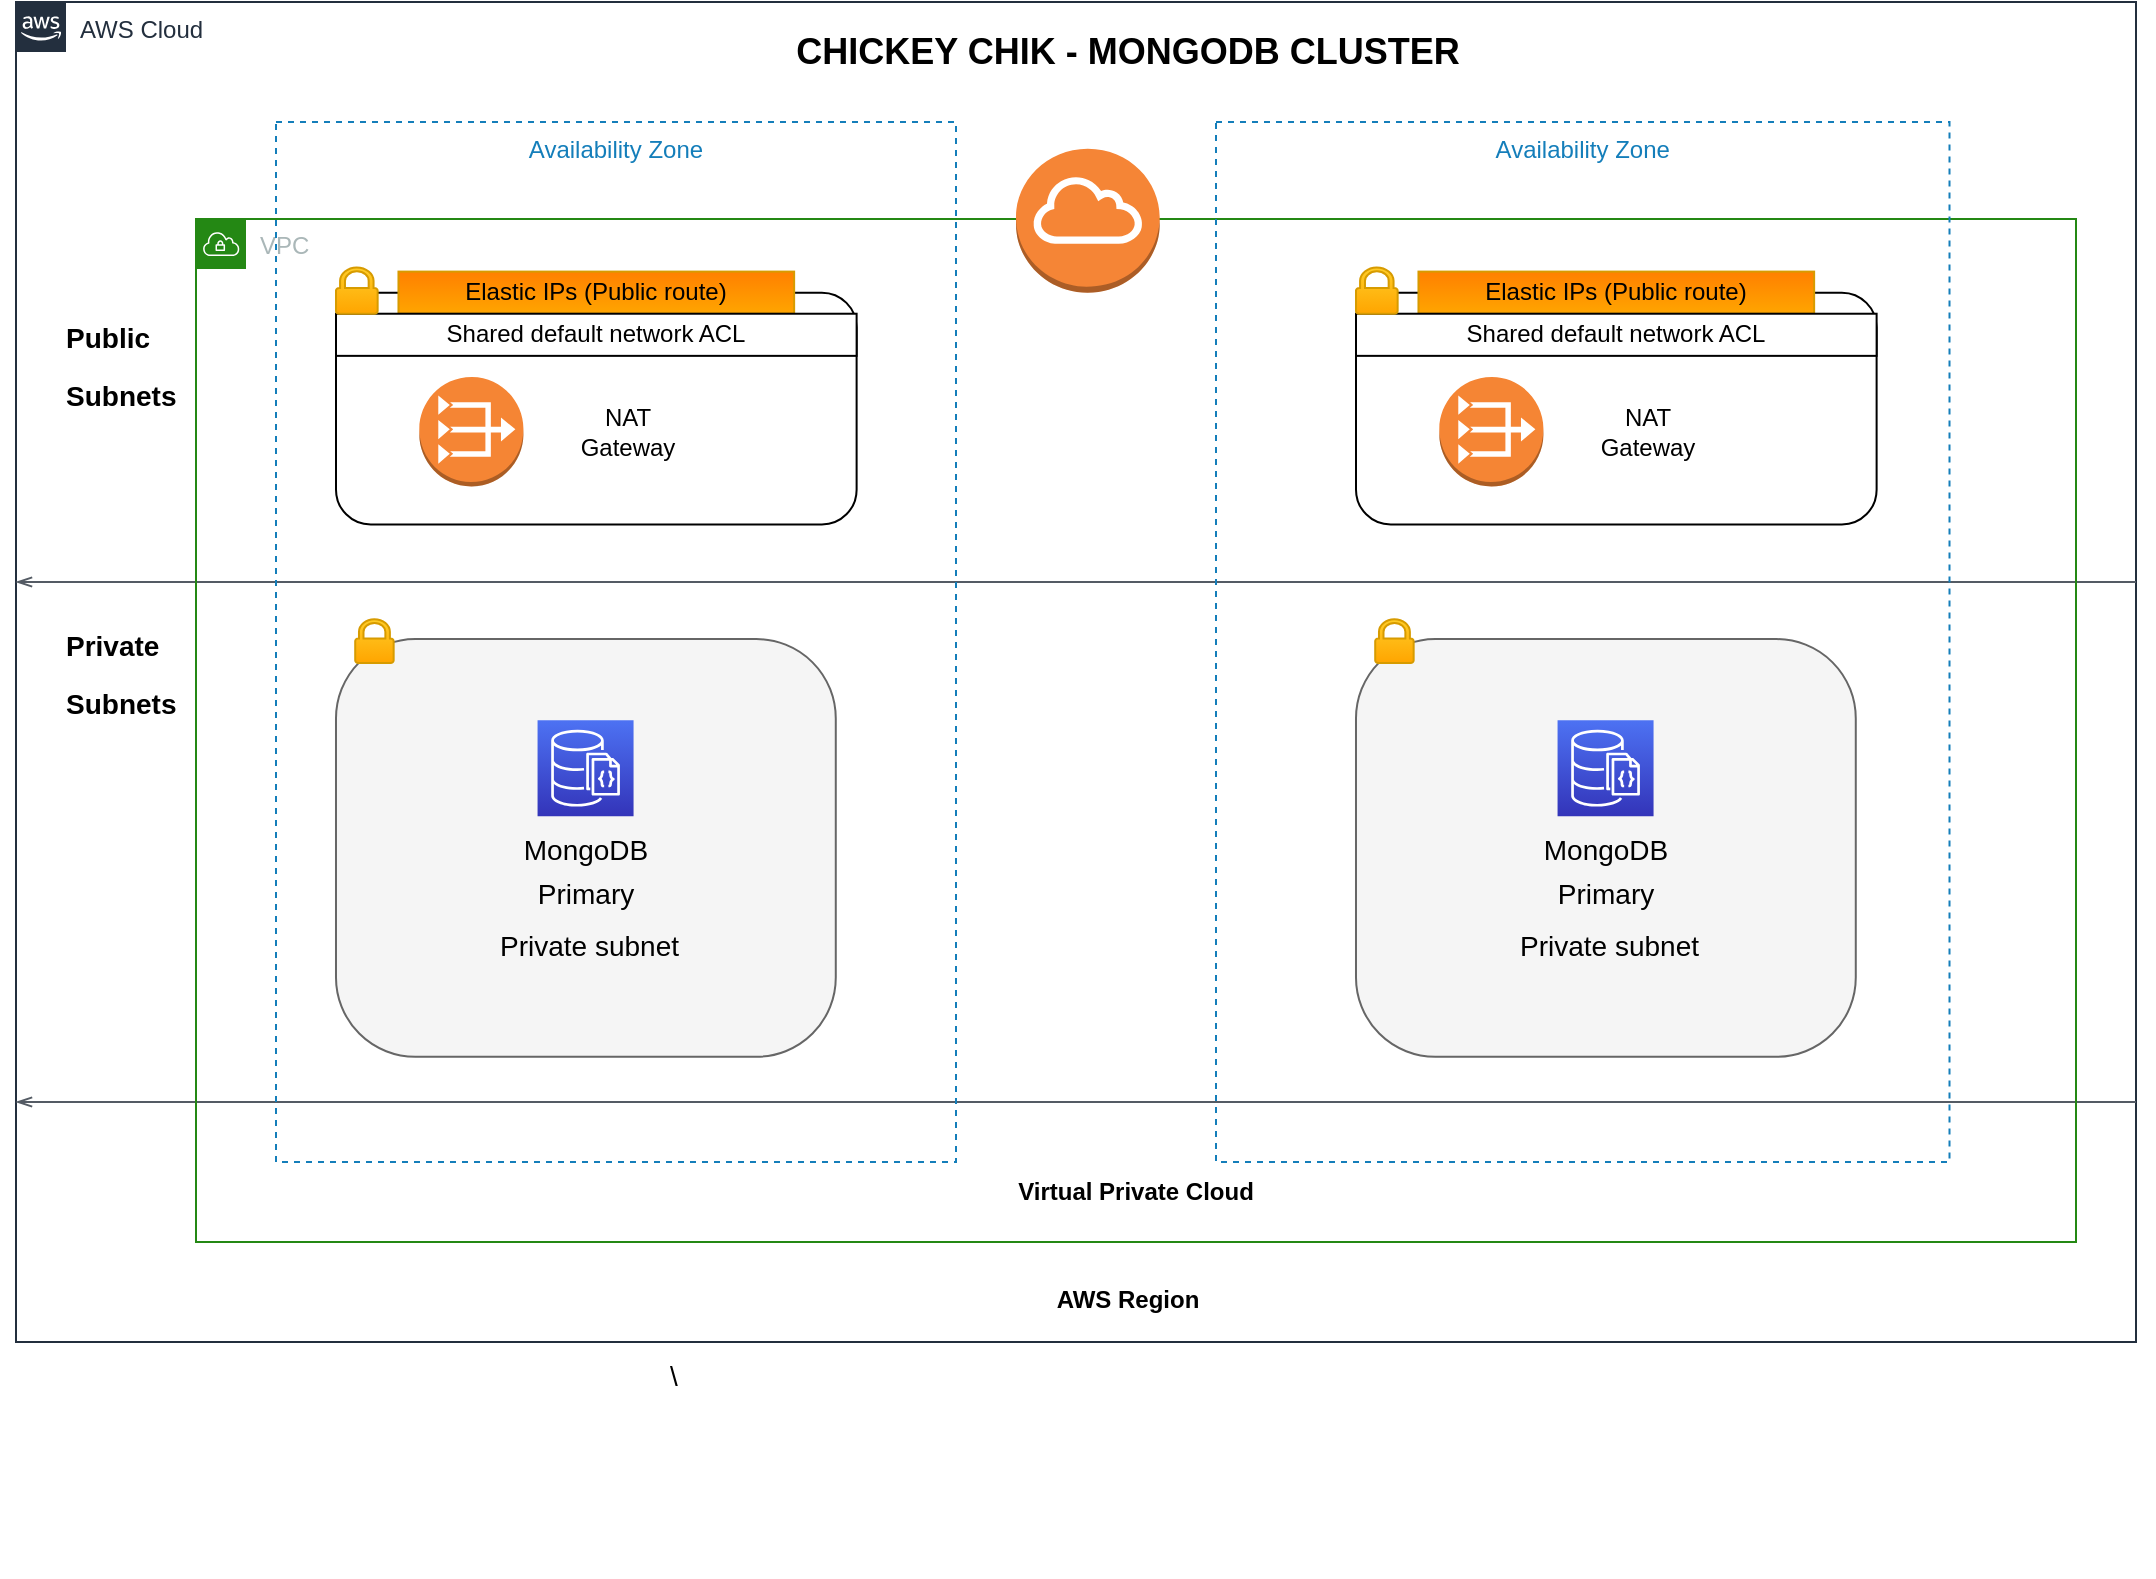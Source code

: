 <mxfile version="20.2.2" type="github" pages="2">
  <diagram id="Ht1M8jgEwFfnCIfOTk4-" name="MongoDB Setup">
    <mxGraphModel dx="1298" dy="1636" grid="1" gridSize="10" guides="1" tooltips="1" connect="1" arrows="1" fold="1" page="1" pageScale="1" pageWidth="1169" pageHeight="827" math="0" shadow="0">
      <root>
        <mxCell id="0" />
        <mxCell id="1" parent="0" />
        <mxCell id="2NcvbdjM0_KqXBe06KlP-1" value="AWS Cloud" style="points=[[0,0],[0.25,0],[0.5,0],[0.75,0],[1,0],[1,0.25],[1,0.5],[1,0.75],[1,1],[0.75,1],[0.5,1],[0.25,1],[0,1],[0,0.75],[0,0.5],[0,0.25]];outlineConnect=0;gradientColor=none;html=1;whiteSpace=wrap;fontSize=12;fontStyle=0;container=1;pointerEvents=0;collapsible=0;recursiveResize=0;shape=mxgraph.aws4.group;grIcon=mxgraph.aws4.group_aws_cloud_alt;strokeColor=#232F3E;fillColor=none;verticalAlign=top;align=left;spacingLeft=30;fontColor=#232F3E;dashed=0;" parent="1" vertex="1">
          <mxGeometry x="100" y="-130" width="1060" height="670" as="geometry" />
        </mxCell>
        <mxCell id="2NcvbdjM0_KqXBe06KlP-2" value="" style="edgeStyle=orthogonalEdgeStyle;html=1;endArrow=none;elbow=vertical;startArrow=openThin;startFill=0;strokeColor=#545B64;rounded=0;" parent="2NcvbdjM0_KqXBe06KlP-1" edge="1">
          <mxGeometry width="100" relative="1" as="geometry">
            <mxPoint x="-0.005" y="550" as="sourcePoint" />
            <mxPoint x="1060" y="550" as="targetPoint" />
          </mxGeometry>
        </mxCell>
        <mxCell id="2NcvbdjM0_KqXBe06KlP-3" value="" style="edgeStyle=orthogonalEdgeStyle;html=1;endArrow=none;elbow=vertical;startArrow=openThin;startFill=0;strokeColor=#545B64;rounded=0;" parent="2NcvbdjM0_KqXBe06KlP-1" edge="1">
          <mxGeometry width="100" relative="1" as="geometry">
            <mxPoint x="-0.005" y="290" as="sourcePoint" />
            <mxPoint x="1060" y="290" as="targetPoint" />
          </mxGeometry>
        </mxCell>
        <mxCell id="2NcvbdjM0_KqXBe06KlP-5" value="&lt;h1&gt;&lt;font style=&quot;font-size: 14px&quot;&gt;Private Subnets&lt;/font&gt;&lt;/h1&gt;" style="text;html=1;strokeColor=none;fillColor=none;spacing=5;spacingTop=-20;whiteSpace=wrap;overflow=hidden;rounded=0;container=0;" parent="2NcvbdjM0_KqXBe06KlP-1" vertex="1">
          <mxGeometry x="20" y="299.15" width="80" height="110" as="geometry" />
        </mxCell>
        <mxCell id="2NcvbdjM0_KqXBe06KlP-7" value="&lt;b&gt;AWS Region&lt;/b&gt;" style="text;html=1;strokeColor=none;fillColor=none;align=center;verticalAlign=middle;whiteSpace=wrap;rounded=0;container=0;" parent="2NcvbdjM0_KqXBe06KlP-1" vertex="1">
          <mxGeometry x="515.92" y="634.17" width="80" height="30" as="geometry" />
        </mxCell>
        <mxCell id="2NcvbdjM0_KqXBe06KlP-8" value="&lt;font style=&quot;font-size: 18px&quot;&gt;&lt;b&gt;CHICKEY CHIK - MONGODB CLUSTER&lt;/b&gt;&lt;/font&gt;" style="text;html=1;strokeColor=none;fillColor=none;align=center;verticalAlign=middle;whiteSpace=wrap;rounded=0;" parent="2NcvbdjM0_KqXBe06KlP-1" vertex="1">
          <mxGeometry x="307.87" y="10" width="496.11" height="30" as="geometry" />
        </mxCell>
        <mxCell id="2NcvbdjM0_KqXBe06KlP-9" value="VPC" style="points=[[0,0],[0.25,0],[0.5,0],[0.75,0],[1,0],[1,0.25],[1,0.5],[1,0.75],[1,1],[0.75,1],[0.5,1],[0.25,1],[0,1],[0,0.75],[0,0.5],[0,0.25]];outlineConnect=0;gradientColor=none;html=1;whiteSpace=wrap;fontSize=12;fontStyle=0;container=0;pointerEvents=0;collapsible=0;recursiveResize=0;shape=mxgraph.aws4.group;grIcon=mxgraph.aws4.group_vpc;strokeColor=#248814;fillColor=none;verticalAlign=top;align=left;spacingLeft=30;fontColor=#AAB7B8;dashed=0;" parent="2NcvbdjM0_KqXBe06KlP-1" vertex="1">
          <mxGeometry x="90" y="108.47" width="940" height="511.53" as="geometry" />
        </mxCell>
        <mxCell id="2NcvbdjM0_KqXBe06KlP-13" value="" style="outlineConnect=0;dashed=0;verticalLabelPosition=bottom;verticalAlign=top;align=center;html=1;shape=mxgraph.aws3.internet_gateway;fillColor=#F58536;gradientColor=none;" parent="2NcvbdjM0_KqXBe06KlP-1" vertex="1">
          <mxGeometry x="499.999" y="73.33" width="71.845" height="72" as="geometry" />
        </mxCell>
        <mxCell id="2NcvbdjM0_KqXBe06KlP-14" value="&lt;b&gt;Virtual Private Cloud&lt;/b&gt;" style="text;html=1;strokeColor=none;fillColor=none;align=center;verticalAlign=middle;whiteSpace=wrap;rounded=0;container=0;" parent="2NcvbdjM0_KqXBe06KlP-1" vertex="1">
          <mxGeometry x="490.0" y="580" width="140" height="30" as="geometry" />
        </mxCell>
        <mxCell id="2NcvbdjM0_KqXBe06KlP-21" value="&lt;h1&gt;&lt;span style=&quot;font-size: 14px ; font-weight: 400&quot;&gt;\&lt;/span&gt;&lt;/h1&gt;" style="text;html=1;strokeColor=none;fillColor=none;spacing=5;spacingTop=-20;whiteSpace=wrap;overflow=hidden;rounded=0;container=0;" parent="2NcvbdjM0_KqXBe06KlP-1" vertex="1">
          <mxGeometry x="322.483" y="664.168" width="182.617" height="122.984" as="geometry" />
        </mxCell>
        <mxCell id="mVLj2mq77aKaqiAphz4_-1" value="&lt;h1&gt;&lt;font style=&quot;font-size: 14px&quot;&gt;Public Subnets&lt;/font&gt;&lt;/h1&gt;" style="text;html=1;strokeColor=none;fillColor=none;spacing=5;spacingTop=-20;whiteSpace=wrap;overflow=hidden;rounded=0;container=0;" parent="2NcvbdjM0_KqXBe06KlP-1" vertex="1">
          <mxGeometry x="20" y="145.33" width="80" height="110" as="geometry" />
        </mxCell>
        <mxCell id="mVLj2mq77aKaqiAphz4_-2" value="" style="group" parent="2NcvbdjM0_KqXBe06KlP-1" vertex="1" connectable="0">
          <mxGeometry x="600" y="60" width="366.75" height="520" as="geometry" />
        </mxCell>
        <mxCell id="2NcvbdjM0_KqXBe06KlP-10" value="Availability Zone" style="fillColor=none;strokeColor=#147EBA;dashed=1;verticalAlign=top;fontStyle=0;fontColor=#147EBA;container=0;" parent="mVLj2mq77aKaqiAphz4_-2" vertex="1">
          <mxGeometry width="366.75" height="520" as="geometry" />
        </mxCell>
        <mxCell id="2NcvbdjM0_KqXBe06KlP-30" value="" style="group" parent="mVLj2mq77aKaqiAphz4_-2" vertex="1" connectable="0">
          <mxGeometry x="69.999" y="72.693" width="260.309" height="128.507" as="geometry" />
        </mxCell>
        <mxCell id="2NcvbdjM0_KqXBe06KlP-31" value="" style="rounded=1;whiteSpace=wrap;html=1;container=0;" parent="2NcvbdjM0_KqXBe06KlP-30" vertex="1">
          <mxGeometry y="12.64" width="260.309" height="115.867" as="geometry" />
        </mxCell>
        <mxCell id="2NcvbdjM0_KqXBe06KlP-32" value="Elastic IPs (Public route)" style="rounded=0;whiteSpace=wrap;html=1;fillColor=#FF8000;strokeColor=#d79b00;gradientColor=#ffa500;container=0;" parent="2NcvbdjM0_KqXBe06KlP-30" vertex="1">
          <mxGeometry x="31.237" y="2.107" width="197.835" height="21.067" as="geometry" />
        </mxCell>
        <mxCell id="2NcvbdjM0_KqXBe06KlP-33" value="Shared default network ACL" style="rounded=0;whiteSpace=wrap;html=1;container=0;" parent="2NcvbdjM0_KqXBe06KlP-30" vertex="1">
          <mxGeometry y="23.173" width="260.309" height="21.067" as="geometry" />
        </mxCell>
        <mxCell id="2NcvbdjM0_KqXBe06KlP-34" value="" style="outlineConnect=0;dashed=0;verticalLabelPosition=bottom;verticalAlign=top;align=center;html=1;shape=mxgraph.aws3.vpc_nat_gateway;fillColor=#F58534;gradientColor=none;container=0;" parent="2NcvbdjM0_KqXBe06KlP-30" vertex="1">
          <mxGeometry x="41.649" y="54.773" width="52.062" height="54.773" as="geometry" />
        </mxCell>
        <mxCell id="2NcvbdjM0_KqXBe06KlP-35" value="NAT Gateway" style="text;html=1;strokeColor=none;fillColor=none;align=center;verticalAlign=middle;whiteSpace=wrap;rounded=0;container=0;" parent="2NcvbdjM0_KqXBe06KlP-30" vertex="1">
          <mxGeometry x="114.536" y="66.36" width="62.474" height="31.6" as="geometry" />
        </mxCell>
        <mxCell id="2NcvbdjM0_KqXBe06KlP-36" value="" style="sketch=0;pointerEvents=1;shadow=0;dashed=0;html=1;strokeColor=#d79b00;labelPosition=center;verticalLabelPosition=bottom;verticalAlign=top;outlineConnect=0;align=center;shape=mxgraph.office.security.lock_protected;fillColor=#ffcd28;gradientColor=#ffa500;container=0;" parent="2NcvbdjM0_KqXBe06KlP-30" vertex="1">
          <mxGeometry width="20.825" height="23.173" as="geometry" />
        </mxCell>
        <mxCell id="2NcvbdjM0_KqXBe06KlP-48" value="" style="group" parent="mVLj2mq77aKaqiAphz4_-2" vertex="1" connectable="0">
          <mxGeometry x="69.996" y="248.6" width="249.897" height="218.8" as="geometry" />
        </mxCell>
        <mxCell id="2NcvbdjM0_KqXBe06KlP-49" value="" style="rounded=1;whiteSpace=wrap;html=1;fillColor=#f5f5f5;gradientColor=none;strokeColor=#666666;arcSize=19;container=0;" parent="2NcvbdjM0_KqXBe06KlP-48" vertex="1">
          <mxGeometry y="9.945" width="249.897" height="208.855" as="geometry" />
        </mxCell>
        <mxCell id="2NcvbdjM0_KqXBe06KlP-50" value="&lt;h1&gt;&lt;span style=&quot;font-weight: normal&quot;&gt;&lt;font style=&quot;font-size: 14px&quot;&gt;Private subnet&lt;/font&gt;&lt;/span&gt;&lt;/h1&gt;" style="text;html=1;strokeColor=none;fillColor=none;spacing=5;spacingTop=-20;whiteSpace=wrap;overflow=hidden;rounded=0;container=0;" parent="2NcvbdjM0_KqXBe06KlP-48" vertex="1">
          <mxGeometry x="76.794" y="140.51" width="106.73" height="37.72" as="geometry" />
        </mxCell>
        <mxCell id="2NcvbdjM0_KqXBe06KlP-51" value="" style="sketch=0;pointerEvents=1;shadow=0;dashed=0;html=1;strokeColor=#d79b00;labelPosition=center;verticalLabelPosition=bottom;verticalAlign=top;outlineConnect=0;align=center;shape=mxgraph.office.security.lock_protected;fillColor=#ffcd28;gradientColor=#ffa500;container=0;" parent="2NcvbdjM0_KqXBe06KlP-48" vertex="1">
          <mxGeometry x="9.611" width="19.223" height="21.88" as="geometry" />
        </mxCell>
        <mxCell id="2NcvbdjM0_KqXBe06KlP-52" value="" style="sketch=0;points=[[0,0,0],[0.25,0,0],[0.5,0,0],[0.75,0,0],[1,0,0],[0,1,0],[0.25,1,0],[0.5,1,0],[0.75,1,0],[1,1,0],[0,0.25,0],[0,0.5,0],[0,0.75,0],[1,0.25,0],[1,0.5,0],[1,0.75,0]];outlineConnect=0;fontColor=#232F3E;gradientColor=#4D72F3;gradientDirection=north;fillColor=#3334B9;strokeColor=#ffffff;dashed=0;verticalLabelPosition=bottom;verticalAlign=top;align=center;html=1;fontSize=12;fontStyle=0;aspect=fixed;shape=mxgraph.aws4.resourceIcon;resIcon=mxgraph.aws4.documentdb_with_mongodb_compatibility;" parent="2NcvbdjM0_KqXBe06KlP-48" vertex="1">
          <mxGeometry x="100.784" y="50.51" width="48" height="48" as="geometry" />
        </mxCell>
        <mxCell id="2NcvbdjM0_KqXBe06KlP-53" value="&lt;font style=&quot;font-size: 14px&quot;&gt;MongoDB Primary&lt;/font&gt;" style="text;html=1;strokeColor=none;fillColor=none;align=center;verticalAlign=middle;whiteSpace=wrap;rounded=0;fontSize=18;" parent="2NcvbdjM0_KqXBe06KlP-48" vertex="1">
          <mxGeometry x="94.784" y="110.51" width="60" height="30" as="geometry" />
        </mxCell>
        <mxCell id="mVLj2mq77aKaqiAphz4_-3" value="" style="group" parent="2NcvbdjM0_KqXBe06KlP-1" vertex="1" connectable="0">
          <mxGeometry x="130" y="60" width="340" height="520" as="geometry" />
        </mxCell>
        <mxCell id="2NcvbdjM0_KqXBe06KlP-11" value="Availability Zone" style="fillColor=none;strokeColor=#147EBA;dashed=1;verticalAlign=top;fontStyle=0;fontColor=#147EBA;container=0;" parent="mVLj2mq77aKaqiAphz4_-3" vertex="1">
          <mxGeometry width="340" height="520" as="geometry" />
        </mxCell>
        <mxCell id="2NcvbdjM0_KqXBe06KlP-37" value="" style="group" parent="mVLj2mq77aKaqiAphz4_-3" vertex="1" connectable="0">
          <mxGeometry x="29.999" y="72.693" width="260.309" height="128.507" as="geometry" />
        </mxCell>
        <mxCell id="2NcvbdjM0_KqXBe06KlP-38" value="" style="rounded=1;whiteSpace=wrap;html=1;container=0;" parent="2NcvbdjM0_KqXBe06KlP-37" vertex="1">
          <mxGeometry y="12.64" width="260.309" height="115.867" as="geometry" />
        </mxCell>
        <mxCell id="2NcvbdjM0_KqXBe06KlP-39" value="Elastic IPs (Public route)" style="rounded=0;whiteSpace=wrap;html=1;fillColor=#FF8000;strokeColor=#d79b00;gradientColor=#ffa500;container=0;" parent="2NcvbdjM0_KqXBe06KlP-37" vertex="1">
          <mxGeometry x="31.237" y="2.107" width="197.835" height="21.067" as="geometry" />
        </mxCell>
        <mxCell id="2NcvbdjM0_KqXBe06KlP-40" value="Shared default network ACL" style="rounded=0;whiteSpace=wrap;html=1;container=0;" parent="2NcvbdjM0_KqXBe06KlP-37" vertex="1">
          <mxGeometry y="23.173" width="260.309" height="21.067" as="geometry" />
        </mxCell>
        <mxCell id="2NcvbdjM0_KqXBe06KlP-41" value="" style="outlineConnect=0;dashed=0;verticalLabelPosition=bottom;verticalAlign=top;align=center;html=1;shape=mxgraph.aws3.vpc_nat_gateway;fillColor=#F58534;gradientColor=none;container=0;" parent="2NcvbdjM0_KqXBe06KlP-37" vertex="1">
          <mxGeometry x="41.649" y="54.773" width="52.062" height="54.773" as="geometry" />
        </mxCell>
        <mxCell id="2NcvbdjM0_KqXBe06KlP-42" value="NAT Gateway" style="text;html=1;strokeColor=none;fillColor=none;align=center;verticalAlign=middle;whiteSpace=wrap;rounded=0;container=0;" parent="2NcvbdjM0_KqXBe06KlP-37" vertex="1">
          <mxGeometry x="114.536" y="66.36" width="62.474" height="31.6" as="geometry" />
        </mxCell>
        <mxCell id="2NcvbdjM0_KqXBe06KlP-43" value="" style="sketch=0;pointerEvents=1;shadow=0;dashed=0;html=1;strokeColor=#d79b00;labelPosition=center;verticalLabelPosition=bottom;verticalAlign=top;outlineConnect=0;align=center;shape=mxgraph.office.security.lock_protected;fillColor=#ffcd28;gradientColor=#ffa500;container=0;" parent="2NcvbdjM0_KqXBe06KlP-37" vertex="1">
          <mxGeometry width="20.825" height="23.173" as="geometry" />
        </mxCell>
        <mxCell id="2NcvbdjM0_KqXBe06KlP-47" value="" style="group" parent="mVLj2mq77aKaqiAphz4_-3" vertex="1" connectable="0">
          <mxGeometry x="29.996" y="248.6" width="249.897" height="218.8" as="geometry" />
        </mxCell>
        <mxCell id="2NcvbdjM0_KqXBe06KlP-15" value="" style="rounded=1;whiteSpace=wrap;html=1;fillColor=#f5f5f5;gradientColor=none;strokeColor=#666666;arcSize=19;container=0;" parent="2NcvbdjM0_KqXBe06KlP-47" vertex="1">
          <mxGeometry y="9.945" width="249.897" height="208.855" as="geometry" />
        </mxCell>
        <mxCell id="2NcvbdjM0_KqXBe06KlP-17" value="&lt;h1&gt;&lt;span style=&quot;font-weight: normal&quot;&gt;&lt;font style=&quot;font-size: 14px&quot;&gt;Private subnet&lt;/font&gt;&lt;/span&gt;&lt;/h1&gt;" style="text;html=1;strokeColor=none;fillColor=none;spacing=5;spacingTop=-20;whiteSpace=wrap;overflow=hidden;rounded=0;container=0;" parent="2NcvbdjM0_KqXBe06KlP-47" vertex="1">
          <mxGeometry x="76.794" y="140.51" width="106.73" height="37.72" as="geometry" />
        </mxCell>
        <mxCell id="2NcvbdjM0_KqXBe06KlP-18" value="" style="sketch=0;pointerEvents=1;shadow=0;dashed=0;html=1;strokeColor=#d79b00;labelPosition=center;verticalLabelPosition=bottom;verticalAlign=top;outlineConnect=0;align=center;shape=mxgraph.office.security.lock_protected;fillColor=#ffcd28;gradientColor=#ffa500;container=0;" parent="2NcvbdjM0_KqXBe06KlP-47" vertex="1">
          <mxGeometry x="9.611" width="19.223" height="21.88" as="geometry" />
        </mxCell>
        <mxCell id="2NcvbdjM0_KqXBe06KlP-44" value="" style="sketch=0;points=[[0,0,0],[0.25,0,0],[0.5,0,0],[0.75,0,0],[1,0,0],[0,1,0],[0.25,1,0],[0.5,1,0],[0.75,1,0],[1,1,0],[0,0.25,0],[0,0.5,0],[0,0.75,0],[1,0.25,0],[1,0.5,0],[1,0.75,0]];outlineConnect=0;fontColor=#232F3E;gradientColor=#4D72F3;gradientDirection=north;fillColor=#3334B9;strokeColor=#ffffff;dashed=0;verticalLabelPosition=bottom;verticalAlign=top;align=center;html=1;fontSize=12;fontStyle=0;aspect=fixed;shape=mxgraph.aws4.resourceIcon;resIcon=mxgraph.aws4.documentdb_with_mongodb_compatibility;" parent="2NcvbdjM0_KqXBe06KlP-47" vertex="1">
          <mxGeometry x="100.784" y="50.51" width="48" height="48" as="geometry" />
        </mxCell>
        <mxCell id="2NcvbdjM0_KqXBe06KlP-45" value="&lt;font style=&quot;font-size: 14px&quot;&gt;MongoDB Primary&lt;/font&gt;" style="text;html=1;strokeColor=none;fillColor=none;align=center;verticalAlign=middle;whiteSpace=wrap;rounded=0;fontSize=18;" parent="2NcvbdjM0_KqXBe06KlP-47" vertex="1">
          <mxGeometry x="94.784" y="110.51" width="60" height="30" as="geometry" />
        </mxCell>
      </root>
    </mxGraphModel>
  </diagram>
  <diagram id="tbjmVLjrZqx34-_GH0Gp" name="AWS Infra &amp; network">
    <mxGraphModel dx="2125" dy="1978" grid="1" gridSize="10" guides="1" tooltips="1" connect="1" arrows="1" fold="1" page="1" pageScale="1" pageWidth="827" pageHeight="1169" math="0" shadow="0">
      <root>
        <mxCell id="gyqDpKCX4TDHPv0ywMbh-0" />
        <mxCell id="gyqDpKCX4TDHPv0ywMbh-1" parent="gyqDpKCX4TDHPv0ywMbh-0" />
        <mxCell id="gyqDpKCX4TDHPv0ywMbh-10" value="AWS Cloud" style="points=[[0,0],[0.25,0],[0.5,0],[0.75,0],[1,0],[1,0.25],[1,0.5],[1,0.75],[1,1],[0.75,1],[0.5,1],[0.25,1],[0,1],[0,0.75],[0,0.5],[0,0.25]];outlineConnect=0;gradientColor=none;html=1;whiteSpace=wrap;fontSize=12;fontStyle=0;container=1;pointerEvents=0;collapsible=0;recursiveResize=0;shape=mxgraph.aws4.group;grIcon=mxgraph.aws4.group_aws_cloud_alt;strokeColor=#232F3E;fillColor=none;verticalAlign=top;align=left;spacingLeft=30;fontColor=#232F3E;dashed=0;" parent="gyqDpKCX4TDHPv0ywMbh-1" vertex="1">
          <mxGeometry x="-150" y="-140" width="1240" height="920" as="geometry" />
        </mxCell>
        <mxCell id="gyqDpKCX4TDHPv0ywMbh-20" value="" style="edgeStyle=orthogonalEdgeStyle;html=1;endArrow=none;elbow=vertical;startArrow=openThin;startFill=0;strokeColor=#545B64;rounded=0;" parent="gyqDpKCX4TDHPv0ywMbh-10" edge="1">
          <mxGeometry width="100" relative="1" as="geometry">
            <mxPoint x="-0.005" y="550" as="sourcePoint" />
            <mxPoint x="1240" y="550" as="targetPoint" />
          </mxGeometry>
        </mxCell>
        <mxCell id="gyqDpKCX4TDHPv0ywMbh-21" value="" style="edgeStyle=orthogonalEdgeStyle;html=1;endArrow=none;elbow=vertical;startArrow=openThin;startFill=0;strokeColor=#545B64;rounded=0;" parent="gyqDpKCX4TDHPv0ywMbh-10" edge="1">
          <mxGeometry width="100" relative="1" as="geometry">
            <mxPoint x="-0.005" y="290" as="sourcePoint" />
            <mxPoint x="1240" y="290" as="targetPoint" />
          </mxGeometry>
        </mxCell>
        <mxCell id="gyqDpKCX4TDHPv0ywMbh-22" value="&lt;h1&gt;&lt;font style=&quot;font-size: 14px&quot;&gt;Public Subnets&lt;/font&gt;&lt;/h1&gt;" style="text;html=1;strokeColor=none;fillColor=none;spacing=5;spacingTop=-20;whiteSpace=wrap;overflow=hidden;rounded=0;container=0;" parent="gyqDpKCX4TDHPv0ywMbh-10" vertex="1">
          <mxGeometry x="20" y="120" width="140" height="110" as="geometry" />
        </mxCell>
        <mxCell id="gyqDpKCX4TDHPv0ywMbh-23" value="&lt;h1&gt;&lt;font style=&quot;font-size: 14px&quot;&gt;Private Subnets&lt;/font&gt;&lt;/h1&gt;" style="text;html=1;strokeColor=none;fillColor=none;spacing=5;spacingTop=-20;whiteSpace=wrap;overflow=hidden;rounded=0;container=0;" parent="gyqDpKCX4TDHPv0ywMbh-10" vertex="1">
          <mxGeometry x="20" y="299.15" width="140" height="110" as="geometry" />
        </mxCell>
        <mxCell id="gyqDpKCX4TDHPv0ywMbh-24" value="&lt;h1&gt;&lt;font style=&quot;font-size: 14px&quot;&gt;Private Subnets&lt;/font&gt;&lt;/h1&gt;" style="text;html=1;strokeColor=none;fillColor=none;spacing=5;spacingTop=-20;whiteSpace=wrap;overflow=hidden;rounded=0;container=0;" parent="gyqDpKCX4TDHPv0ywMbh-10" vertex="1">
          <mxGeometry x="19.89" y="571.93" width="140" height="110" as="geometry" />
        </mxCell>
        <mxCell id="gyqDpKCX4TDHPv0ywMbh-12" value="&lt;b&gt;AWS Region&lt;/b&gt;" style="text;html=1;strokeColor=none;fillColor=none;align=center;verticalAlign=middle;whiteSpace=wrap;rounded=0;container=0;" parent="gyqDpKCX4TDHPv0ywMbh-10" vertex="1">
          <mxGeometry x="632.89" y="877.4" width="80" height="30" as="geometry" />
        </mxCell>
        <mxCell id="BX5cHhHJQbq8BXAtZxhY-2" value="&lt;font style=&quot;font-size: 18px&quot;&gt;&lt;b&gt;GAMEPAY - AWS INFRASTRUCTURE &amp;amp; NETWORK&lt;/b&gt;&lt;/font&gt;" style="text;html=1;strokeColor=none;fillColor=none;align=center;verticalAlign=middle;whiteSpace=wrap;rounded=0;" parent="gyqDpKCX4TDHPv0ywMbh-10" vertex="1">
          <mxGeometry x="427.87" y="10" width="496.11" height="30" as="geometry" />
        </mxCell>
        <mxCell id="gyqDpKCX4TDHPv0ywMbh-11" value="VPC" style="points=[[0,0],[0.25,0],[0.5,0],[0.75,0],[1,0],[1,0.25],[1,0.5],[1,0.75],[1,1],[0.75,1],[0.5,1],[0.25,1],[0,1],[0,0.75],[0,0.5],[0,0.25]];outlineConnect=0;gradientColor=none;html=1;whiteSpace=wrap;fontSize=12;fontStyle=0;container=0;pointerEvents=0;collapsible=0;recursiveResize=0;shape=mxgraph.aws4.group;grIcon=mxgraph.aws4.group_vpc;strokeColor=#248814;fillColor=none;verticalAlign=top;align=left;spacingLeft=30;fontColor=#AAB7B8;dashed=0;" parent="gyqDpKCX4TDHPv0ywMbh-10" vertex="1">
          <mxGeometry x="159.89" y="108.467" width="1010.0" height="726.8" as="geometry" />
        </mxCell>
        <mxCell id="gyqDpKCX4TDHPv0ywMbh-14" value="Availability Zone" style="fillColor=none;strokeColor=#147EBA;dashed=1;verticalAlign=top;fontStyle=0;fontColor=#147EBA;container=0;" parent="gyqDpKCX4TDHPv0ywMbh-10" vertex="1">
          <mxGeometry x="752.34" y="60" width="366.75" height="817.4" as="geometry" />
        </mxCell>
        <mxCell id="gyqDpKCX4TDHPv0ywMbh-13" value="Availability Zone" style="fillColor=none;strokeColor=#147EBA;dashed=1;verticalAlign=top;fontStyle=0;fontColor=#147EBA;container=0;" parent="gyqDpKCX4TDHPv0ywMbh-10" vertex="1">
          <mxGeometry x="233.25" y="60" width="361.12" height="817.4" as="geometry" />
        </mxCell>
        <mxCell id="5qr1AgWUWyFfjsbozsjg-30" value="" style="rounded=1;whiteSpace=wrap;html=1;fillColor=#f5f5f5;gradientColor=none;strokeColor=#666666;arcSize=19;container=0;" parent="gyqDpKCX4TDHPv0ywMbh-10" vertex="1">
          <mxGeometry x="815.869" y="582.8" width="260.309" height="204.6" as="geometry" />
        </mxCell>
        <mxCell id="BX5cHhHJQbq8BXAtZxhY-0" value="" style="outlineConnect=0;dashed=0;verticalLabelPosition=bottom;verticalAlign=top;align=center;html=1;shape=mxgraph.aws3.internet_gateway;fillColor=#F58536;gradientColor=none;" parent="gyqDpKCX4TDHPv0ywMbh-10" vertex="1">
          <mxGeometry x="639.999" y="73.33" width="71.845" height="72" as="geometry" />
        </mxCell>
        <mxCell id="BX5cHhHJQbq8BXAtZxhY-1" value="&lt;b&gt;Virtual Private Cloud&lt;/b&gt;" style="text;html=1;strokeColor=none;fillColor=none;align=center;verticalAlign=middle;whiteSpace=wrap;rounded=0;container=0;" parent="gyqDpKCX4TDHPv0ywMbh-10" vertex="1">
          <mxGeometry x="602.89" y="805.27" width="140" height="30" as="geometry" />
        </mxCell>
        <mxCell id="5qr1AgWUWyFfjsbozsjg-14" value="" style="rounded=1;whiteSpace=wrap;html=1;fillColor=#f5f5f5;gradientColor=none;strokeColor=#666666;arcSize=19;container=0;" parent="gyqDpKCX4TDHPv0ywMbh-10" vertex="1">
          <mxGeometry x="274.426" y="318.545" width="249.897" height="208.855" as="geometry" />
        </mxCell>
        <mxCell id="5qr1AgWUWyFfjsbozsjg-15" value="Shared default network ACL" style="rounded=0;whiteSpace=wrap;html=1;container=0;" parent="gyqDpKCX4TDHPv0ywMbh-10" vertex="1">
          <mxGeometry x="274.426" y="339.431" width="249.897" height="19.891" as="geometry" />
        </mxCell>
        <mxCell id="5qr1AgWUWyFfjsbozsjg-16" value="&lt;h1&gt;&lt;span style=&quot;font-weight: normal&quot;&gt;&lt;font style=&quot;font-size: 14px&quot;&gt;Private subnet A&lt;/font&gt;&lt;/span&gt;&lt;/h1&gt;&lt;div&gt;&lt;span style=&quot;font-weight: normal&quot;&gt;&lt;font style=&quot;font-size: 14px&quot;&gt;10.0.0.0/19&lt;/font&gt;&lt;/span&gt;&lt;/div&gt;&lt;div&gt;&lt;span style=&quot;font-size: 14px&quot;&gt;8187 IP addresses&lt;/span&gt;&lt;/div&gt;" style="text;html=1;strokeColor=none;fillColor=none;spacing=5;spacingTop=-20;whiteSpace=wrap;overflow=hidden;rounded=0;container=0;" parent="gyqDpKCX4TDHPv0ywMbh-10" vertex="1">
          <mxGeometry x="322.483" y="398.109" width="182.617" height="119.345" as="geometry" />
        </mxCell>
        <mxCell id="5qr1AgWUWyFfjsbozsjg-17" value="" style="sketch=0;pointerEvents=1;shadow=0;dashed=0;html=1;strokeColor=#d79b00;labelPosition=center;verticalLabelPosition=bottom;verticalAlign=top;outlineConnect=0;align=center;shape=mxgraph.office.security.lock_protected;fillColor=#ffcd28;gradientColor=#ffa500;container=0;" parent="gyqDpKCX4TDHPv0ywMbh-10" vertex="1">
          <mxGeometry x="284.038" y="308.6" width="19.223" height="21.88" as="geometry" />
        </mxCell>
        <mxCell id="5qr1AgWUWyFfjsbozsjg-20" value="" style="rounded=1;whiteSpace=wrap;html=1;fillColor=#f5f5f5;gradientColor=none;strokeColor=#666666;arcSize=19;container=0;" parent="gyqDpKCX4TDHPv0ywMbh-10" vertex="1">
          <mxGeometry x="274.426" y="582.179" width="249.897" height="215.221" as="geometry" />
        </mxCell>
        <mxCell id="5qr1AgWUWyFfjsbozsjg-21" value="Dedicated custom network ACL" style="rounded=0;whiteSpace=wrap;html=1;container=0;" parent="gyqDpKCX4TDHPv0ywMbh-10" vertex="1">
          <mxGeometry x="275.43" y="606.7" width="245.57" height="20.5" as="geometry" />
        </mxCell>
        <mxCell id="5qr1AgWUWyFfjsbozsjg-22" value="&lt;h1&gt;&lt;span style=&quot;font-weight: normal&quot;&gt;&lt;font style=&quot;font-size: 14px&quot;&gt;Private subnet B&lt;/font&gt;&lt;/span&gt;&lt;/h1&gt;&lt;div&gt;&lt;span style=&quot;font-weight: normal&quot;&gt;&lt;font style=&quot;font-size: 14px&quot;&gt;10.0.0.0/19&lt;/font&gt;&lt;/span&gt;&lt;/div&gt;&lt;div&gt;&lt;span style=&quot;font-size: 14px&quot;&gt;8187 IP addresses&lt;/span&gt;&lt;/div&gt;" style="text;html=1;strokeColor=none;fillColor=none;spacing=5;spacingTop=-20;whiteSpace=wrap;overflow=hidden;rounded=0;container=0;" parent="gyqDpKCX4TDHPv0ywMbh-10" vertex="1">
          <mxGeometry x="322.483" y="664.168" width="182.617" height="122.984" as="geometry" />
        </mxCell>
        <mxCell id="5qr1AgWUWyFfjsbozsjg-23" value="" style="sketch=0;pointerEvents=1;shadow=0;dashed=0;html=1;strokeColor=#d79b00;labelPosition=center;verticalLabelPosition=bottom;verticalAlign=top;outlineConnect=0;align=center;shape=mxgraph.office.security.lock_protected;fillColor=#ffcd28;gradientColor=#ffa500;container=0;" parent="gyqDpKCX4TDHPv0ywMbh-10" vertex="1">
          <mxGeometry x="284.038" y="571.93" width="19.223" height="22.547" as="geometry" />
        </mxCell>
        <mxCell id="5qr1AgWUWyFfjsbozsjg-25" value="" style="rounded=1;whiteSpace=wrap;html=1;fillColor=#f5f5f5;gradientColor=none;strokeColor=#666666;arcSize=19;container=0;" parent="gyqDpKCX4TDHPv0ywMbh-10" vertex="1">
          <mxGeometry x="815.869" y="324.149" width="249.897" height="203.251" as="geometry" />
        </mxCell>
        <mxCell id="5qr1AgWUWyFfjsbozsjg-26" value="Shared default network ACL" style="rounded=0;whiteSpace=wrap;html=1;container=0;" parent="gyqDpKCX4TDHPv0ywMbh-10" vertex="1">
          <mxGeometry x="815.869" y="344.474" width="249.897" height="19.357" as="geometry" />
        </mxCell>
        <mxCell id="5qr1AgWUWyFfjsbozsjg-27" value="&lt;h1&gt;&lt;span style=&quot;font-weight: normal&quot;&gt;&lt;font style=&quot;font-size: 14px&quot;&gt;Private subnet A&lt;/font&gt;&lt;/span&gt;&lt;/h1&gt;&lt;div&gt;&lt;span style=&quot;font-weight: normal&quot;&gt;&lt;font style=&quot;font-size: 14px&quot;&gt;10.0.0.0/19&lt;/font&gt;&lt;/span&gt;&lt;/div&gt;&lt;div&gt;&lt;span style=&quot;font-size: 14px&quot;&gt;8187 IP addresses&lt;/span&gt;&lt;/div&gt;" style="text;html=1;strokeColor=none;fillColor=none;spacing=5;spacingTop=-20;whiteSpace=wrap;overflow=hidden;rounded=0;container=0;" parent="gyqDpKCX4TDHPv0ywMbh-10" vertex="1">
          <mxGeometry x="863.926" y="401.578" width="182.617" height="116.144" as="geometry" />
        </mxCell>
        <mxCell id="5qr1AgWUWyFfjsbozsjg-28" value="" style="sketch=0;pointerEvents=1;shadow=0;dashed=0;html=1;strokeColor=#d79b00;labelPosition=center;verticalLabelPosition=bottom;verticalAlign=top;outlineConnect=0;align=center;shape=mxgraph.office.security.lock_protected;fillColor=#ffcd28;gradientColor=#ffa500;container=0;" parent="gyqDpKCX4TDHPv0ywMbh-10" vertex="1">
          <mxGeometry x="825.481" y="314.47" width="19.223" height="21.293" as="geometry" />
        </mxCell>
        <mxCell id="5qr1AgWUWyFfjsbozsjg-31" value="Dedicated custom network ACL" style="rounded=0;whiteSpace=wrap;html=1;container=0;" parent="gyqDpKCX4TDHPv0ywMbh-10" vertex="1">
          <mxGeometry x="815.869" y="608.8" width="260.309" height="20" as="geometry" />
        </mxCell>
        <mxCell id="5qr1AgWUWyFfjsbozsjg-32" value="&lt;h1&gt;&lt;span style=&quot;font-weight: normal&quot;&gt;&lt;font style=&quot;font-size: 14px&quot;&gt;Private subnet B&lt;/font&gt;&lt;/span&gt;&lt;/h1&gt;&lt;div&gt;&lt;span style=&quot;font-weight: normal&quot;&gt;&lt;font style=&quot;font-size: 14px&quot;&gt;10.0.0.0/19&lt;/font&gt;&lt;/span&gt;&lt;/div&gt;&lt;div&gt;&lt;span style=&quot;font-size: 14px&quot;&gt;8187 IP addresses&lt;/span&gt;&lt;/div&gt;" style="text;html=1;strokeColor=none;fillColor=none;spacing=5;spacingTop=-20;whiteSpace=wrap;overflow=hidden;rounded=0;container=0;" parent="gyqDpKCX4TDHPv0ywMbh-10" vertex="1">
          <mxGeometry x="867.931" y="667.8" width="197.835" height="120" as="geometry" />
        </mxCell>
        <mxCell id="5qr1AgWUWyFfjsbozsjg-33" value="" style="sketch=0;pointerEvents=1;shadow=0;dashed=0;html=1;strokeColor=#d79b00;labelPosition=center;verticalLabelPosition=bottom;verticalAlign=top;outlineConnect=0;align=center;shape=mxgraph.office.security.lock_protected;fillColor=#ffcd28;gradientColor=#ffa500;container=0;" parent="gyqDpKCX4TDHPv0ywMbh-10" vertex="1">
          <mxGeometry x="826.282" y="577.8" width="20.825" height="22" as="geometry" />
        </mxCell>
        <mxCell id="BX5cHhHJQbq8BXAtZxhY-4" value="" style="group" parent="gyqDpKCX4TDHPv0ywMbh-10" vertex="1" connectable="0">
          <mxGeometry x="815.869" y="132.693" width="260.309" height="128.507" as="geometry" />
        </mxCell>
        <mxCell id="5qr1AgWUWyFfjsbozsjg-8" value="" style="rounded=1;whiteSpace=wrap;html=1;container=0;" parent="BX5cHhHJQbq8BXAtZxhY-4" vertex="1">
          <mxGeometry y="12.64" width="260.309" height="115.867" as="geometry" />
        </mxCell>
        <mxCell id="5qr1AgWUWyFfjsbozsjg-9" value="Elastic IPs (Public route)" style="rounded=0;whiteSpace=wrap;html=1;fillColor=#FF8000;strokeColor=#d79b00;gradientColor=#ffa500;container=0;" parent="BX5cHhHJQbq8BXAtZxhY-4" vertex="1">
          <mxGeometry x="31.237" y="2.107" width="197.835" height="21.067" as="geometry" />
        </mxCell>
        <mxCell id="5qr1AgWUWyFfjsbozsjg-10" value="Shared default network ACL" style="rounded=0;whiteSpace=wrap;html=1;container=0;" parent="BX5cHhHJQbq8BXAtZxhY-4" vertex="1">
          <mxGeometry y="23.173" width="260.309" height="21.067" as="geometry" />
        </mxCell>
        <mxCell id="5qr1AgWUWyFfjsbozsjg-11" value="" style="outlineConnect=0;dashed=0;verticalLabelPosition=bottom;verticalAlign=top;align=center;html=1;shape=mxgraph.aws3.vpc_nat_gateway;fillColor=#F58534;gradientColor=none;container=0;" parent="BX5cHhHJQbq8BXAtZxhY-4" vertex="1">
          <mxGeometry x="41.649" y="54.773" width="52.062" height="54.773" as="geometry" />
        </mxCell>
        <mxCell id="5qr1AgWUWyFfjsbozsjg-12" value="NAT Gateway" style="text;html=1;strokeColor=none;fillColor=none;align=center;verticalAlign=middle;whiteSpace=wrap;rounded=0;container=0;" parent="BX5cHhHJQbq8BXAtZxhY-4" vertex="1">
          <mxGeometry x="114.536" y="66.36" width="62.474" height="31.6" as="geometry" />
        </mxCell>
        <mxCell id="5qr1AgWUWyFfjsbozsjg-13" value="" style="sketch=0;pointerEvents=1;shadow=0;dashed=0;html=1;strokeColor=#d79b00;labelPosition=center;verticalLabelPosition=bottom;verticalAlign=top;outlineConnect=0;align=center;shape=mxgraph.office.security.lock_protected;fillColor=#ffcd28;gradientColor=#ffa500;container=0;" parent="BX5cHhHJQbq8BXAtZxhY-4" vertex="1">
          <mxGeometry width="20.825" height="23.173" as="geometry" />
        </mxCell>
        <mxCell id="BX5cHhHJQbq8BXAtZxhY-5" value="" style="group" parent="gyqDpKCX4TDHPv0ywMbh-10" vertex="1" connectable="0">
          <mxGeometry x="274.429" y="132.693" width="260.309" height="128.507" as="geometry" />
        </mxCell>
        <mxCell id="BX5cHhHJQbq8BXAtZxhY-6" value="" style="rounded=1;whiteSpace=wrap;html=1;container=0;" parent="BX5cHhHJQbq8BXAtZxhY-5" vertex="1">
          <mxGeometry y="12.64" width="260.309" height="115.867" as="geometry" />
        </mxCell>
        <mxCell id="BX5cHhHJQbq8BXAtZxhY-7" value="Elastic IPs (Public route)" style="rounded=0;whiteSpace=wrap;html=1;fillColor=#FF8000;strokeColor=#d79b00;gradientColor=#ffa500;container=0;" parent="BX5cHhHJQbq8BXAtZxhY-5" vertex="1">
          <mxGeometry x="31.237" y="2.107" width="197.835" height="21.067" as="geometry" />
        </mxCell>
        <mxCell id="BX5cHhHJQbq8BXAtZxhY-8" value="Shared default network ACL" style="rounded=0;whiteSpace=wrap;html=1;container=0;" parent="BX5cHhHJQbq8BXAtZxhY-5" vertex="1">
          <mxGeometry y="23.173" width="260.309" height="21.067" as="geometry" />
        </mxCell>
        <mxCell id="BX5cHhHJQbq8BXAtZxhY-9" value="" style="outlineConnect=0;dashed=0;verticalLabelPosition=bottom;verticalAlign=top;align=center;html=1;shape=mxgraph.aws3.vpc_nat_gateway;fillColor=#F58534;gradientColor=none;container=0;" parent="BX5cHhHJQbq8BXAtZxhY-5" vertex="1">
          <mxGeometry x="41.649" y="54.773" width="52.062" height="54.773" as="geometry" />
        </mxCell>
        <mxCell id="BX5cHhHJQbq8BXAtZxhY-10" value="NAT Gateway" style="text;html=1;strokeColor=none;fillColor=none;align=center;verticalAlign=middle;whiteSpace=wrap;rounded=0;container=0;" parent="BX5cHhHJQbq8BXAtZxhY-5" vertex="1">
          <mxGeometry x="114.536" y="66.36" width="62.474" height="31.6" as="geometry" />
        </mxCell>
        <mxCell id="BX5cHhHJQbq8BXAtZxhY-11" value="" style="sketch=0;pointerEvents=1;shadow=0;dashed=0;html=1;strokeColor=#d79b00;labelPosition=center;verticalLabelPosition=bottom;verticalAlign=top;outlineConnect=0;align=center;shape=mxgraph.office.security.lock_protected;fillColor=#ffcd28;gradientColor=#ffa500;container=0;" parent="BX5cHhHJQbq8BXAtZxhY-5" vertex="1">
          <mxGeometry width="20.825" height="23.173" as="geometry" />
        </mxCell>
      </root>
    </mxGraphModel>
  </diagram>
</mxfile>
